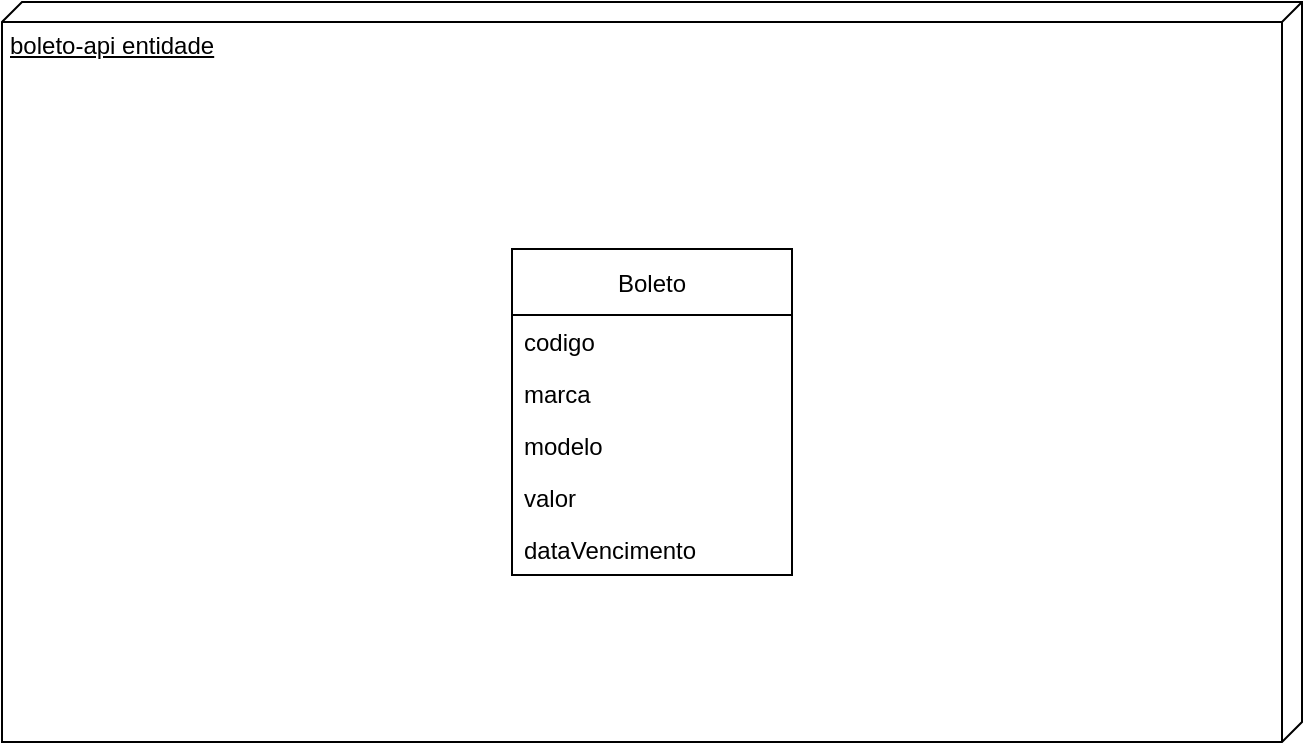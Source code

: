 <mxfile version="13.7.7" type="github">
  <diagram id="2kFj_J-il2PYqmG1z5vg" name="Page-1">
    <mxGraphModel dx="1422" dy="762" grid="1" gridSize="10" guides="1" tooltips="1" connect="1" arrows="1" fold="1" page="1" pageScale="1" pageWidth="827" pageHeight="1169" math="0" shadow="0">
      <root>
        <mxCell id="0" />
        <mxCell id="1" parent="0" />
        <mxCell id="k4JkdsP2GnkIDZ6-OUK9-15" value="boleto-api entidade" style="verticalAlign=top;align=left;spacingTop=8;spacingLeft=2;spacingRight=12;shape=cube;size=10;direction=south;fontStyle=4;html=1;" vertex="1" parent="1">
          <mxGeometry x="80" y="50" width="650" height="370" as="geometry" />
        </mxCell>
        <mxCell id="k4JkdsP2GnkIDZ6-OUK9-1" value="Boleto" style="swimlane;fontStyle=0;childLayout=stackLayout;horizontal=1;startSize=33;fillColor=none;horizontalStack=0;resizeParent=1;resizeParentMax=0;resizeLast=0;collapsible=1;marginBottom=0;" vertex="1" parent="1">
          <mxGeometry x="335" y="173.5" width="140" height="163" as="geometry" />
        </mxCell>
        <mxCell id="k4JkdsP2GnkIDZ6-OUK9-2" value="codigo" style="text;strokeColor=none;fillColor=none;align=left;verticalAlign=top;spacingLeft=4;spacingRight=4;overflow=hidden;rotatable=0;points=[[0,0.5],[1,0.5]];portConstraint=eastwest;" vertex="1" parent="k4JkdsP2GnkIDZ6-OUK9-1">
          <mxGeometry y="33" width="140" height="26" as="geometry" />
        </mxCell>
        <mxCell id="k4JkdsP2GnkIDZ6-OUK9-3" value="marca" style="text;strokeColor=none;fillColor=none;align=left;verticalAlign=top;spacingLeft=4;spacingRight=4;overflow=hidden;rotatable=0;points=[[0,0.5],[1,0.5]];portConstraint=eastwest;" vertex="1" parent="k4JkdsP2GnkIDZ6-OUK9-1">
          <mxGeometry y="59" width="140" height="26" as="geometry" />
        </mxCell>
        <mxCell id="k4JkdsP2GnkIDZ6-OUK9-4" value="modelo" style="text;strokeColor=none;fillColor=none;align=left;verticalAlign=top;spacingLeft=4;spacingRight=4;overflow=hidden;rotatable=0;points=[[0,0.5],[1,0.5]];portConstraint=eastwest;" vertex="1" parent="k4JkdsP2GnkIDZ6-OUK9-1">
          <mxGeometry y="85" width="140" height="26" as="geometry" />
        </mxCell>
        <mxCell id="k4JkdsP2GnkIDZ6-OUK9-5" value="valor" style="text;strokeColor=none;fillColor=none;align=left;verticalAlign=top;spacingLeft=4;spacingRight=4;overflow=hidden;rotatable=0;points=[[0,0.5],[1,0.5]];portConstraint=eastwest;" vertex="1" parent="k4JkdsP2GnkIDZ6-OUK9-1">
          <mxGeometry y="111" width="140" height="26" as="geometry" />
        </mxCell>
        <mxCell id="k4JkdsP2GnkIDZ6-OUK9-6" value="dataVencimento" style="text;strokeColor=none;fillColor=none;align=left;verticalAlign=top;spacingLeft=4;spacingRight=4;overflow=hidden;rotatable=0;points=[[0,0.5],[1,0.5]];portConstraint=eastwest;" vertex="1" parent="k4JkdsP2GnkIDZ6-OUK9-1">
          <mxGeometry y="137" width="140" height="26" as="geometry" />
        </mxCell>
      </root>
    </mxGraphModel>
  </diagram>
</mxfile>
